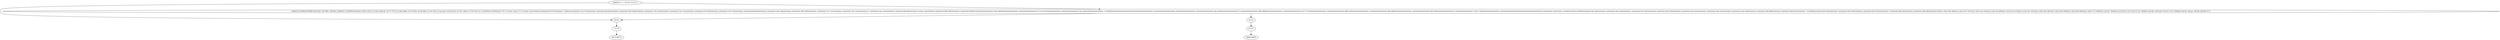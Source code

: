 strict digraph "" {
	"6a-6a" -> "73-73";
	"5e-5e" -> "67-67";
	"67-67" -> "8069-8069";
	"73-73" -> "8075-8075";
	"DASG({'1-1','23-23','3-21'})" -> "6a-6a";
	"DASG({'1-1','23-23','3-21'})" -> "DASG({'LOOP([\'LOOP([\\\'222-222\\\',\\\'87-90\\\',\\\'92-92\\\',\\\'DASG({\"LOOP([\\\\\\\'b4-b4\\\\\\\',\\\\\\\'b5-141\\\\\\\',\\\\\\\'\
142-142\\\\\\\'])\",\\\\\\\'77-77\\\\\\\',\\\\\\\'148-148\\\\\\\',\\\\\\\'76-76\\\\\\\',\\\\\\\'26-28\\\\\\\',\\\\\\\'7d-7d\\\\\\\',\\\\\\\'\
2a-2a\\\\\\\',\\\\\\\'b3-b3\\\\\\\',\\\\\\\'145-146\\\\\\\',\\\\\\\'78-7b\\\\\\\'})\\\',\\\'LOOP([\\\\\\\'LOOP([\\\\\\\\\\\\\\\'\
170-171\\\\\\\\\\\\\\\',\\\\\\\\\\\\\\\'172-172\\\\\\\\\\\\\\\',\\\\\\\\\\\\\\\'DASG({\\\\\\\\\\\\\\\\\\\\\\\\\\\\\\\'95-97\\\\\\\\\\\\\\\\\\\\\\\\\\\\\\\',\"\
DASG({\\\\\\\\\\\\\\\\\\\\\\\\\\\\\\\'152-153\\\\\\\\\\\\\\\\\\\\\\\\\\\\\\\',\\\\\\\\\\\\\\\\\\\\\\\\\\\\\\\'80-82\\\\\\\\\\\\\\\\\\\\\\\\\\\\\\\',\\\\\\\\\\\\\\\\\\\\\\\\\\\\\\\'\
304-384\\\\\\\\\\\\\\\\\\\\\\\\\\\\\\\',\\\\\\\\\\\\\\\\\\\\\\\\\\\\\\\'156-15d\\\\\\\\\\\\\\\\\\\\\\\\\\\\\\\',\\\\\\\\\\\\\\\\\\\\\\\\\\\\\\\'\
15e-15e\\\\\\\\\\\\\\\\\\\\\\\\\\\\\\\',\\\\\\\\\\\\\\\\\\\\\\\\\\\\\\\'15f-15f\\\\\\\\\\\\\\\\\\\\\\\\\\\\\\\',\\\\\\\\\\\\\\\\\\\\\\\\\\\\\\\'\
154-154\\\\\\\\\\\\\\\\\\\\\\\\\\\\\\\',\\\\\\\\\\\\\\\\\\\\\\\\\\\\\\\'84-84\\\\\\\\\\\\\\\\\\\\\\\\\\\\\\\',\\\\\\\\\\\\\\\\\\\\\\\\\\\\\\\'\
14b-14b\\\\\\\\\\\\\\\\\\\\\\\\\\\\\\\',\\\\\\\\\\\\\\\\\\\\\\\\\\\\\\\'385-385\\\\\\\\\\\\\\\\\\\\\\\\\\\\\\\',\\\\\\\\\\\\\\\\\\\\\\\\\\\\\\\'\
151-151\\\\\\\\\\\\\\\\\\\\\\\\\\\\\\\',\\\\\\\\\\\\\\\\\\\\\\\\\\\\\\\'161-161\\\\\\\\\\\\\\\\\\\\\\\\\\\\\\\'})\",\\\\\\\\\\\\\\\\\\\\\\\\\\\\\\\'\
14e-14e\\\\\\\\\\\\\\\\\\\\\\\\\\\\\\\',\\\\\\\\\\\\\\\\\\\\\\\\\\\\\\\'99-99\\\\\\\\\\\\\\\\\\\\\\\\\\\\\\\'})\\\\\\\\\\\\\\\',\\\\\\\\\\\\\\\'\
DASG({\\\\\\\\\\\\\\\\\\\\\\\\\\\\\\\'390-390\\\\\\\\\\\\\\\\\\\\\\\\\\\\\\\',\\\\\\\\\\\\\\\\\\\\\\\\\\\\\\\'DASG({\\\\\\\\\\\\\\\\\\\\\\\\\\\\\\\\\\\\\\\\\\\\\\\\\\\\\\\\\\\\\\\'\
164-169\\\\\\\\\\\\\\\\\\\\\\\\\\\\\\\\\\\\\\\\\\\\\\\\\\\\\\\\\\\\\\\',\\\\\\\\\\\\\\\\\\\\\\\\\\\\\\\\\\\\\\\\\\\\\\\\\\\\\\\\\\\\\\\'\
3c7-3c7\\\\\\\\\\\\\\\\\\\\\\\\\\\\\\\\\\\\\\\\\\\\\\\\\\\\\\\\\\\\\\\',\\\\\\\\\\\\\\\\\\\\\\\\\\\\\\\\\\\\\\\\\\\\\\\\\\\\\\\\\\\\\\\'\
16a-16a\\\\\\\\\\\\\\\\\\\\\\\\\\\\\\\\\\\\\\\\\\\\\\\\\\\\\\\\\\\\\\\',\"LOOP([\\\\\\\\\\\\\\\\\\\\\\\\\\\\\\\\\\\\\\\\\\\\\\\\\\\\\\\\\\\\\\\'\
b25-b25\\\\\\\\\\\\\\\\\\\\\\\\\\\\\\\\\\\\\\\\\\\\\\\\\\\\\\\\\\\\\\\',\\\\\\\\\\\\\\\\\\\\\\\\\\\\\\\\\\\\\\\\\\\\\\\\\\\\\\\\\\\\\\\'\
b26-c2f\\\\\\\\\\\\\\\\\\\\\\\\\\\\\\\\\\\\\\\\\\\\\\\\\\\\\\\\\\\\\\\',\\\\\\\\\\\\\\\\\\\\\\\\\\\\\\\\\\\\\\\\\\\\\\\\\\\\\\\\\\\\\\\'\
c30-c30\\\\\\\\\\\\\\\\\\\\\\\\\\\\\\\\\\\\\\\\\\\\\\\\\\\\\\\\\\\\\\\'])\",\\\\\\\\\\\\\\\\\\\\\\\\\\\\\\\\\\\\\\\\\\\\\\\\\\\\\\\\\\\\\\\'\
388-388\\\\\\\\\\\\\\\\\\\\\\\\\\\\\\\\\\\\\\\\\\\\\\\\\\\\\\\\\\\\\\\',\\\\\\\\\\\\\\\\\\\\\\\\\\\\\\\\\\\\\\\\\\\\\\\\\\\\\\\\\\\\\\\'\
c33-1727\\\\\\\\\\\\\\\\\\\\\\\\\\\\\\\\\\\\\\\\\\\\\\\\\\\\\\\\\\\\\\\',\\\\\\\\\\\\\\\\\\\\\\\\\\\\\\\\\\\\\\\\\\\\\\\\\\\\\\\\\\\\\\\'\
398-3c6\\\\\\\\\\\\\\\\\\\\\\\\\\\\\\\\\\\\\\\\\\\\\\\\\\\\\\\\\\\\\\\',\\\\\\\\\\\\\\\\\\\\\\\\\\\\\\\\\\\\\\\\\\\\\\\\\\\\\\\\\\\\\\\'\
38d-38d\\\\\\\\\\\\\\\\\\\\\\\\\\\\\\\\\\\\\\\\\\\\\\\\\\\\\\\\\\\\\\\',\\\\\\\\\\\\\\\\\\\\\\\\\\\\\\\\\\\\\\\\\\\\\\\\\\\\\\\\\\\\\\\'\
395-395\\\\\\\\\\\\\\\\\\\\\\\\\\\\\\\\\\\\\\\\\\\\\\\\\\\\\\\\\\\\\\\',\\\\\\\\\\\\\\\\\\\\\\\\\\\\\\\\\\\\\\\\\\\\\\\\\\\\\\\\\\\\\\\'\
1728-1728\\\\\\\\\\\\\\\\\\\\\\\\\\\\\\\\\\\\\\\\\\\\\\\\\\\\\\\\\\\\\\\',\\\\\\\\\\\\\\\\\\\\\\\\\\\\\\\\\\\\\\\\\\\\\\\\\\\\\\\\\\\\\\\'\
85d-b24\\\\\\\\\\\\\\\\\\\\\\\\\\\\\\\\\\\\\\\\\\\\\\\\\\\\\\\\\\\\\\\'})\\\\\\\\\\\\\\\\\\\\\\\\\\\\\\\'})\\\\\\\\\\\\\\\'])\\\\\\\',\\\\\\\'\
DASG({\\\\\\\\\\\\\\\'LOOP([\\\\\\\\\\\\\\\\\\\\\\\\\\\\\\\'2fe-2fe\\\\\\\\\\\\\\\\\\\\\\\\\\\\\\\',\\\\\\\\\\\\\\\\\\\\\\\\\\\\\\\'\
19a-1b4\\\\\\\\\\\\\\\\\\\\\\\\\\\\\\\',\\\\\\\\\\\\\\\\\\\\\\\\\\\\\\\'1b5-1b5\\\\\\\\\\\\\\\\\\\\\\\\\\\\\\\',\\\\\\\\\\\\\\\\\\\\\\\\\\\\\\\'\
228-259\\\\\\\\\\\\\\\\\\\\\\\\\\\\\\\',\\\\\\\\\\\\\\\\\\\\\\\\\\\\\\\'25a-25a\\\\\\\\\\\\\\\\\\\\\\\\\\\\\\\',\\\\\\\\\\\\\\\\\\\\\\\\\\\\\\\'\
1b8-1dc\\\\\\\\\\\\\\\\\\\\\\\\\\\\\\\',\\\\\\\\\\\\\\\\\\\\\\\\\\\\\\\'1dd-1dd\\\\\\\\\\\\\\\\\\\\\\\\\\\\\\\',\\\\\\\\\\\\\\\\\\\\\\\\\\\\\\\'\
28f-28f\\\\\\\\\\\\\\\\\\\\\\\\\\\\\\\',\\\\\\\\\\\\\\\\\\\\\\\\\\\\\\\'290-291\\\\\\\\\\\\\\\\\\\\\\\\\\\\\\\',\"LOOP([\\\\\\\\\\\\\\\\\\\\\\\\\\\\\\\'\
292-292\\\\\\\\\\\\\\\\\\\\\\\\\\\\\\\',\\\\\\\\\\\\\\\\\\\\\\\\\\\\\\\'293-2f2\\\\\\\\\\\\\\\\\\\\\\\\\\\\\\\',\\\\\\\\\\\\\\\\\\\\\\\\\\\\\\\'\
2f3-2f3\\\\\\\\\\\\\\\\\\\\\\\\\\\\\\\'])\",\\\\\\\\\\\\\\\\\\\\\\\\\\\\\\\'2f6-2fa\\\\\\\\\\\\\\\\\\\\\\\\\\\\\\\',\\\\\\\\\\\\\\\\\\\\\\\\\\\\\\\'\
2fb-2fb\\\\\\\\\\\\\\\\\\\\\\\\\\\\\\\'])\\\\\\\\\\\\\\\',\\\\\\\\\\\\\\\'1fb-1fb\\\\\\\\\\\\\\\',\\\\\\\\\\\\\\\'197-197\\\\\\\\\\\\\\\',\\\\\\\\\\\\\\\'\
1e0-1fa\\\\\\\\\\\\\\\',\\\\\\\\\\\\\\\'1fe-20f\\\\\\\\\\\\\\\',\\\\\\\\\\\\\\\'210-210\\\\\\\\\\\\\\\',\\\\\\\\\\\\\\\'301-301\\\\\\\\\\\\\\\',\\\\\\\\\\\\\\\'\
28c-28c\\\\\\\\\\\\\\\',\\\\\\\\\\\\\\\'16d-16d\\\\\\\\\\\\\\\',\\\\\\\\\\\\\\\'25d-28b\\\\\\\\\\\\\\\',\\\\\\\\\\\\\\\'175-196\\\\\\\\\\\\\\\'})\\\\\\\'])\\\',\"\
DASG({\\\'21f-21f\\\',\\\'213-21e\\\'})\"])\',\"DASG({\'a8-a8\',\'225-225\',\'9c-a7\'})\"])',\"DASG({'2d-5a','ab-ae','5b-5b','b0-b0'})\"})";
	"DASG({'LOOP([\'LOOP([\\\'222-222\\\',\\\'87-90\\\',\\\'92-92\\\',\\\'DASG({\"LOOP([\\\\\\\'b4-b4\\\\\\\',\\\\\\\'b5-141\\\\\\\',\\\\\\\'\
142-142\\\\\\\'])\",\\\\\\\'77-77\\\\\\\',\\\\\\\'148-148\\\\\\\',\\\\\\\'76-76\\\\\\\',\\\\\\\'26-28\\\\\\\',\\\\\\\'7d-7d\\\\\\\',\\\\\\\'\
2a-2a\\\\\\\',\\\\\\\'b3-b3\\\\\\\',\\\\\\\'145-146\\\\\\\',\\\\\\\'78-7b\\\\\\\'})\\\',\\\'LOOP([\\\\\\\'LOOP([\\\\\\\\\\\\\\\'\
170-171\\\\\\\\\\\\\\\',\\\\\\\\\\\\\\\'172-172\\\\\\\\\\\\\\\',\\\\\\\\\\\\\\\'DASG({\\\\\\\\\\\\\\\\\\\\\\\\\\\\\\\'95-97\\\\\\\\\\\\\\\\\\\\\\\\\\\\\\\',\"\
DASG({\\\\\\\\\\\\\\\\\\\\\\\\\\\\\\\'152-153\\\\\\\\\\\\\\\\\\\\\\\\\\\\\\\',\\\\\\\\\\\\\\\\\\\\\\\\\\\\\\\'80-82\\\\\\\\\\\\\\\\\\\\\\\\\\\\\\\',\\\\\\\\\\\\\\\\\\\\\\\\\\\\\\\'\
304-384\\\\\\\\\\\\\\\\\\\\\\\\\\\\\\\',\\\\\\\\\\\\\\\\\\\\\\\\\\\\\\\'156-15d\\\\\\\\\\\\\\\\\\\\\\\\\\\\\\\',\\\\\\\\\\\\\\\\\\\\\\\\\\\\\\\'\
15e-15e\\\\\\\\\\\\\\\\\\\\\\\\\\\\\\\',\\\\\\\\\\\\\\\\\\\\\\\\\\\\\\\'15f-15f\\\\\\\\\\\\\\\\\\\\\\\\\\\\\\\',\\\\\\\\\\\\\\\\\\\\\\\\\\\\\\\'\
154-154\\\\\\\\\\\\\\\\\\\\\\\\\\\\\\\',\\\\\\\\\\\\\\\\\\\\\\\\\\\\\\\'84-84\\\\\\\\\\\\\\\\\\\\\\\\\\\\\\\',\\\\\\\\\\\\\\\\\\\\\\\\\\\\\\\'\
14b-14b\\\\\\\\\\\\\\\\\\\\\\\\\\\\\\\',\\\\\\\\\\\\\\\\\\\\\\\\\\\\\\\'385-385\\\\\\\\\\\\\\\\\\\\\\\\\\\\\\\',\\\\\\\\\\\\\\\\\\\\\\\\\\\\\\\'\
151-151\\\\\\\\\\\\\\\\\\\\\\\\\\\\\\\',\\\\\\\\\\\\\\\\\\\\\\\\\\\\\\\'161-161\\\\\\\\\\\\\\\\\\\\\\\\\\\\\\\'})\",\\\\\\\\\\\\\\\\\\\\\\\\\\\\\\\'\
14e-14e\\\\\\\\\\\\\\\\\\\\\\\\\\\\\\\',\\\\\\\\\\\\\\\\\\\\\\\\\\\\\\\'99-99\\\\\\\\\\\\\\\\\\\\\\\\\\\\\\\'})\\\\\\\\\\\\\\\',\\\\\\\\\\\\\\\'\
DASG({\\\\\\\\\\\\\\\\\\\\\\\\\\\\\\\'390-390\\\\\\\\\\\\\\\\\\\\\\\\\\\\\\\',\\\\\\\\\\\\\\\\\\\\\\\\\\\\\\\'DASG({\\\\\\\\\\\\\\\\\\\\\\\\\\\\\\\\\\\\\\\\\\\\\\\\\\\\\\\\\\\\\\\'\
164-169\\\\\\\\\\\\\\\\\\\\\\\\\\\\\\\\\\\\\\\\\\\\\\\\\\\\\\\\\\\\\\\',\\\\\\\\\\\\\\\\\\\\\\\\\\\\\\\\\\\\\\\\\\\\\\\\\\\\\\\\\\\\\\\'\
3c7-3c7\\\\\\\\\\\\\\\\\\\\\\\\\\\\\\\\\\\\\\\\\\\\\\\\\\\\\\\\\\\\\\\',\\\\\\\\\\\\\\\\\\\\\\\\\\\\\\\\\\\\\\\\\\\\\\\\\\\\\\\\\\\\\\\'\
16a-16a\\\\\\\\\\\\\\\\\\\\\\\\\\\\\\\\\\\\\\\\\\\\\\\\\\\\\\\\\\\\\\\',\"LOOP([\\\\\\\\\\\\\\\\\\\\\\\\\\\\\\\\\\\\\\\\\\\\\\\\\\\\\\\\\\\\\\\'\
b25-b25\\\\\\\\\\\\\\\\\\\\\\\\\\\\\\\\\\\\\\\\\\\\\\\\\\\\\\\\\\\\\\\',\\\\\\\\\\\\\\\\\\\\\\\\\\\\\\\\\\\\\\\\\\\\\\\\\\\\\\\\\\\\\\\'\
b26-c2f\\\\\\\\\\\\\\\\\\\\\\\\\\\\\\\\\\\\\\\\\\\\\\\\\\\\\\\\\\\\\\\',\\\\\\\\\\\\\\\\\\\\\\\\\\\\\\\\\\\\\\\\\\\\\\\\\\\\\\\\\\\\\\\'\
c30-c30\\\\\\\\\\\\\\\\\\\\\\\\\\\\\\\\\\\\\\\\\\\\\\\\\\\\\\\\\\\\\\\'])\",\\\\\\\\\\\\\\\\\\\\\\\\\\\\\\\\\\\\\\\\\\\\\\\\\\\\\\\\\\\\\\\'\
388-388\\\\\\\\\\\\\\\\\\\\\\\\\\\\\\\\\\\\\\\\\\\\\\\\\\\\\\\\\\\\\\\',\\\\\\\\\\\\\\\\\\\\\\\\\\\\\\\\\\\\\\\\\\\\\\\\\\\\\\\\\\\\\\\'\
c33-1727\\\\\\\\\\\\\\\\\\\\\\\\\\\\\\\\\\\\\\\\\\\\\\\\\\\\\\\\\\\\\\\',\\\\\\\\\\\\\\\\\\\\\\\\\\\\\\\\\\\\\\\\\\\\\\\\\\\\\\\\\\\\\\\'\
398-3c6\\\\\\\\\\\\\\\\\\\\\\\\\\\\\\\\\\\\\\\\\\\\\\\\\\\\\\\\\\\\\\\',\\\\\\\\\\\\\\\\\\\\\\\\\\\\\\\\\\\\\\\\\\\\\\\\\\\\\\\\\\\\\\\'\
38d-38d\\\\\\\\\\\\\\\\\\\\\\\\\\\\\\\\\\\\\\\\\\\\\\\\\\\\\\\\\\\\\\\',\\\\\\\\\\\\\\\\\\\\\\\\\\\\\\\\\\\\\\\\\\\\\\\\\\\\\\\\\\\\\\\'\
395-395\\\\\\\\\\\\\\\\\\\\\\\\\\\\\\\\\\\\\\\\\\\\\\\\\\\\\\\\\\\\\\\',\\\\\\\\\\\\\\\\\\\\\\\\\\\\\\\\\\\\\\\\\\\\\\\\\\\\\\\\\\\\\\\'\
1728-1728\\\\\\\\\\\\\\\\\\\\\\\\\\\\\\\\\\\\\\\\\\\\\\\\\\\\\\\\\\\\\\\',\\\\\\\\\\\\\\\\\\\\\\\\\\\\\\\\\\\\\\\\\\\\\\\\\\\\\\\\\\\\\\\'\
85d-b24\\\\\\\\\\\\\\\\\\\\\\\\\\\\\\\\\\\\\\\\\\\\\\\\\\\\\\\\\\\\\\\'})\\\\\\\\\\\\\\\\\\\\\\\\\\\\\\\'})\\\\\\\\\\\\\\\'])\\\\\\\',\\\\\\\'\
DASG({\\\\\\\\\\\\\\\'LOOP([\\\\\\\\\\\\\\\\\\\\\\\\\\\\\\\'2fe-2fe\\\\\\\\\\\\\\\\\\\\\\\\\\\\\\\',\\\\\\\\\\\\\\\\\\\\\\\\\\\\\\\'\
19a-1b4\\\\\\\\\\\\\\\\\\\\\\\\\\\\\\\',\\\\\\\\\\\\\\\\\\\\\\\\\\\\\\\'1b5-1b5\\\\\\\\\\\\\\\\\\\\\\\\\\\\\\\',\\\\\\\\\\\\\\\\\\\\\\\\\\\\\\\'\
228-259\\\\\\\\\\\\\\\\\\\\\\\\\\\\\\\',\\\\\\\\\\\\\\\\\\\\\\\\\\\\\\\'25a-25a\\\\\\\\\\\\\\\\\\\\\\\\\\\\\\\',\\\\\\\\\\\\\\\\\\\\\\\\\\\\\\\'\
1b8-1dc\\\\\\\\\\\\\\\\\\\\\\\\\\\\\\\',\\\\\\\\\\\\\\\\\\\\\\\\\\\\\\\'1dd-1dd\\\\\\\\\\\\\\\\\\\\\\\\\\\\\\\',\\\\\\\\\\\\\\\\\\\\\\\\\\\\\\\'\
28f-28f\\\\\\\\\\\\\\\\\\\\\\\\\\\\\\\',\\\\\\\\\\\\\\\\\\\\\\\\\\\\\\\'290-291\\\\\\\\\\\\\\\\\\\\\\\\\\\\\\\',\"LOOP([\\\\\\\\\\\\\\\\\\\\\\\\\\\\\\\'\
292-292\\\\\\\\\\\\\\\\\\\\\\\\\\\\\\\',\\\\\\\\\\\\\\\\\\\\\\\\\\\\\\\'293-2f2\\\\\\\\\\\\\\\\\\\\\\\\\\\\\\\',\\\\\\\\\\\\\\\\\\\\\\\\\\\\\\\'\
2f3-2f3\\\\\\\\\\\\\\\\\\\\\\\\\\\\\\\'])\",\\\\\\\\\\\\\\\\\\\\\\\\\\\\\\\'2f6-2fa\\\\\\\\\\\\\\\\\\\\\\\\\\\\\\\',\\\\\\\\\\\\\\\\\\\\\\\\\\\\\\\'\
2fb-2fb\\\\\\\\\\\\\\\\\\\\\\\\\\\\\\\'])\\\\\\\\\\\\\\\',\\\\\\\\\\\\\\\'1fb-1fb\\\\\\\\\\\\\\\',\\\\\\\\\\\\\\\'197-197\\\\\\\\\\\\\\\',\\\\\\\\\\\\\\\'\
1e0-1fa\\\\\\\\\\\\\\\',\\\\\\\\\\\\\\\'1fe-20f\\\\\\\\\\\\\\\',\\\\\\\\\\\\\\\'210-210\\\\\\\\\\\\\\\',\\\\\\\\\\\\\\\'301-301\\\\\\\\\\\\\\\',\\\\\\\\\\\\\\\'\
28c-28c\\\\\\\\\\\\\\\',\\\\\\\\\\\\\\\'16d-16d\\\\\\\\\\\\\\\',\\\\\\\\\\\\\\\'25d-28b\\\\\\\\\\\\\\\',\\\\\\\\\\\\\\\'175-196\\\\\\\\\\\\\\\'})\\\\\\\'])\\\',\"\
DASG({\\\'21f-21f\\\',\\\'213-21e\\\'})\"])\',\"DASG({\'a8-a8\',\'225-225\',\'9c-a7\'})\"])',\"DASG({'2d-5a','ab-ae','5b-5b','b0-b0'})\"})" -> "6a-6a";
	"DASG({'LOOP([\'LOOP([\\\'222-222\\\',\\\'87-90\\\',\\\'92-92\\\',\\\'DASG({\"LOOP([\\\\\\\'b4-b4\\\\\\\',\\\\\\\'b5-141\\\\\\\',\\\\\\\'\
142-142\\\\\\\'])\",\\\\\\\'77-77\\\\\\\',\\\\\\\'148-148\\\\\\\',\\\\\\\'76-76\\\\\\\',\\\\\\\'26-28\\\\\\\',\\\\\\\'7d-7d\\\\\\\',\\\\\\\'\
2a-2a\\\\\\\',\\\\\\\'b3-b3\\\\\\\',\\\\\\\'145-146\\\\\\\',\\\\\\\'78-7b\\\\\\\'})\\\',\\\'LOOP([\\\\\\\'LOOP([\\\\\\\\\\\\\\\'\
170-171\\\\\\\\\\\\\\\',\\\\\\\\\\\\\\\'172-172\\\\\\\\\\\\\\\',\\\\\\\\\\\\\\\'DASG({\\\\\\\\\\\\\\\\\\\\\\\\\\\\\\\'95-97\\\\\\\\\\\\\\\\\\\\\\\\\\\\\\\',\"\
DASG({\\\\\\\\\\\\\\\\\\\\\\\\\\\\\\\'152-153\\\\\\\\\\\\\\\\\\\\\\\\\\\\\\\',\\\\\\\\\\\\\\\\\\\\\\\\\\\\\\\'80-82\\\\\\\\\\\\\\\\\\\\\\\\\\\\\\\',\\\\\\\\\\\\\\\\\\\\\\\\\\\\\\\'\
304-384\\\\\\\\\\\\\\\\\\\\\\\\\\\\\\\',\\\\\\\\\\\\\\\\\\\\\\\\\\\\\\\'156-15d\\\\\\\\\\\\\\\\\\\\\\\\\\\\\\\',\\\\\\\\\\\\\\\\\\\\\\\\\\\\\\\'\
15e-15e\\\\\\\\\\\\\\\\\\\\\\\\\\\\\\\',\\\\\\\\\\\\\\\\\\\\\\\\\\\\\\\'15f-15f\\\\\\\\\\\\\\\\\\\\\\\\\\\\\\\',\\\\\\\\\\\\\\\\\\\\\\\\\\\\\\\'\
154-154\\\\\\\\\\\\\\\\\\\\\\\\\\\\\\\',\\\\\\\\\\\\\\\\\\\\\\\\\\\\\\\'84-84\\\\\\\\\\\\\\\\\\\\\\\\\\\\\\\',\\\\\\\\\\\\\\\\\\\\\\\\\\\\\\\'\
14b-14b\\\\\\\\\\\\\\\\\\\\\\\\\\\\\\\',\\\\\\\\\\\\\\\\\\\\\\\\\\\\\\\'385-385\\\\\\\\\\\\\\\\\\\\\\\\\\\\\\\',\\\\\\\\\\\\\\\\\\\\\\\\\\\\\\\'\
151-151\\\\\\\\\\\\\\\\\\\\\\\\\\\\\\\',\\\\\\\\\\\\\\\\\\\\\\\\\\\\\\\'161-161\\\\\\\\\\\\\\\\\\\\\\\\\\\\\\\'})\",\\\\\\\\\\\\\\\\\\\\\\\\\\\\\\\'\
14e-14e\\\\\\\\\\\\\\\\\\\\\\\\\\\\\\\',\\\\\\\\\\\\\\\\\\\\\\\\\\\\\\\'99-99\\\\\\\\\\\\\\\\\\\\\\\\\\\\\\\'})\\\\\\\\\\\\\\\',\\\\\\\\\\\\\\\'\
DASG({\\\\\\\\\\\\\\\\\\\\\\\\\\\\\\\'390-390\\\\\\\\\\\\\\\\\\\\\\\\\\\\\\\',\\\\\\\\\\\\\\\\\\\\\\\\\\\\\\\'DASG({\\\\\\\\\\\\\\\\\\\\\\\\\\\\\\\\\\\\\\\\\\\\\\\\\\\\\\\\\\\\\\\'\
164-169\\\\\\\\\\\\\\\\\\\\\\\\\\\\\\\\\\\\\\\\\\\\\\\\\\\\\\\\\\\\\\\',\\\\\\\\\\\\\\\\\\\\\\\\\\\\\\\\\\\\\\\\\\\\\\\\\\\\\\\\\\\\\\\'\
3c7-3c7\\\\\\\\\\\\\\\\\\\\\\\\\\\\\\\\\\\\\\\\\\\\\\\\\\\\\\\\\\\\\\\',\\\\\\\\\\\\\\\\\\\\\\\\\\\\\\\\\\\\\\\\\\\\\\\\\\\\\\\\\\\\\\\'\
16a-16a\\\\\\\\\\\\\\\\\\\\\\\\\\\\\\\\\\\\\\\\\\\\\\\\\\\\\\\\\\\\\\\',\"LOOP([\\\\\\\\\\\\\\\\\\\\\\\\\\\\\\\\\\\\\\\\\\\\\\\\\\\\\\\\\\\\\\\'\
b25-b25\\\\\\\\\\\\\\\\\\\\\\\\\\\\\\\\\\\\\\\\\\\\\\\\\\\\\\\\\\\\\\\',\\\\\\\\\\\\\\\\\\\\\\\\\\\\\\\\\\\\\\\\\\\\\\\\\\\\\\\\\\\\\\\'\
b26-c2f\\\\\\\\\\\\\\\\\\\\\\\\\\\\\\\\\\\\\\\\\\\\\\\\\\\\\\\\\\\\\\\',\\\\\\\\\\\\\\\\\\\\\\\\\\\\\\\\\\\\\\\\\\\\\\\\\\\\\\\\\\\\\\\'\
c30-c30\\\\\\\\\\\\\\\\\\\\\\\\\\\\\\\\\\\\\\\\\\\\\\\\\\\\\\\\\\\\\\\'])\",\\\\\\\\\\\\\\\\\\\\\\\\\\\\\\\\\\\\\\\\\\\\\\\\\\\\\\\\\\\\\\\'\
388-388\\\\\\\\\\\\\\\\\\\\\\\\\\\\\\\\\\\\\\\\\\\\\\\\\\\\\\\\\\\\\\\',\\\\\\\\\\\\\\\\\\\\\\\\\\\\\\\\\\\\\\\\\\\\\\\\\\\\\\\\\\\\\\\'\
c33-1727\\\\\\\\\\\\\\\\\\\\\\\\\\\\\\\\\\\\\\\\\\\\\\\\\\\\\\\\\\\\\\\',\\\\\\\\\\\\\\\\\\\\\\\\\\\\\\\\\\\\\\\\\\\\\\\\\\\\\\\\\\\\\\\'\
398-3c6\\\\\\\\\\\\\\\\\\\\\\\\\\\\\\\\\\\\\\\\\\\\\\\\\\\\\\\\\\\\\\\',\\\\\\\\\\\\\\\\\\\\\\\\\\\\\\\\\\\\\\\\\\\\\\\\\\\\\\\\\\\\\\\'\
38d-38d\\\\\\\\\\\\\\\\\\\\\\\\\\\\\\\\\\\\\\\\\\\\\\\\\\\\\\\\\\\\\\\',\\\\\\\\\\\\\\\\\\\\\\\\\\\\\\\\\\\\\\\\\\\\\\\\\\\\\\\\\\\\\\\'\
395-395\\\\\\\\\\\\\\\\\\\\\\\\\\\\\\\\\\\\\\\\\\\\\\\\\\\\\\\\\\\\\\\',\\\\\\\\\\\\\\\\\\\\\\\\\\\\\\\\\\\\\\\\\\\\\\\\\\\\\\\\\\\\\\\'\
1728-1728\\\\\\\\\\\\\\\\\\\\\\\\\\\\\\\\\\\\\\\\\\\\\\\\\\\\\\\\\\\\\\\',\\\\\\\\\\\\\\\\\\\\\\\\\\\\\\\\\\\\\\\\\\\\\\\\\\\\\\\\\\\\\\\'\
85d-b24\\\\\\\\\\\\\\\\\\\\\\\\\\\\\\\\\\\\\\\\\\\\\\\\\\\\\\\\\\\\\\\'})\\\\\\\\\\\\\\\\\\\\\\\\\\\\\\\'})\\\\\\\\\\\\\\\'])\\\\\\\',\\\\\\\'\
DASG({\\\\\\\\\\\\\\\'LOOP([\\\\\\\\\\\\\\\\\\\\\\\\\\\\\\\'2fe-2fe\\\\\\\\\\\\\\\\\\\\\\\\\\\\\\\',\\\\\\\\\\\\\\\\\\\\\\\\\\\\\\\'\
19a-1b4\\\\\\\\\\\\\\\\\\\\\\\\\\\\\\\',\\\\\\\\\\\\\\\\\\\\\\\\\\\\\\\'1b5-1b5\\\\\\\\\\\\\\\\\\\\\\\\\\\\\\\',\\\\\\\\\\\\\\\\\\\\\\\\\\\\\\\'\
228-259\\\\\\\\\\\\\\\\\\\\\\\\\\\\\\\',\\\\\\\\\\\\\\\\\\\\\\\\\\\\\\\'25a-25a\\\\\\\\\\\\\\\\\\\\\\\\\\\\\\\',\\\\\\\\\\\\\\\\\\\\\\\\\\\\\\\'\
1b8-1dc\\\\\\\\\\\\\\\\\\\\\\\\\\\\\\\',\\\\\\\\\\\\\\\\\\\\\\\\\\\\\\\'1dd-1dd\\\\\\\\\\\\\\\\\\\\\\\\\\\\\\\',\\\\\\\\\\\\\\\\\\\\\\\\\\\\\\\'\
28f-28f\\\\\\\\\\\\\\\\\\\\\\\\\\\\\\\',\\\\\\\\\\\\\\\\\\\\\\\\\\\\\\\'290-291\\\\\\\\\\\\\\\\\\\\\\\\\\\\\\\',\"LOOP([\\\\\\\\\\\\\\\\\\\\\\\\\\\\\\\'\
292-292\\\\\\\\\\\\\\\\\\\\\\\\\\\\\\\',\\\\\\\\\\\\\\\\\\\\\\\\\\\\\\\'293-2f2\\\\\\\\\\\\\\\\\\\\\\\\\\\\\\\',\\\\\\\\\\\\\\\\\\\\\\\\\\\\\\\'\
2f3-2f3\\\\\\\\\\\\\\\\\\\\\\\\\\\\\\\'])\",\\\\\\\\\\\\\\\\\\\\\\\\\\\\\\\'2f6-2fa\\\\\\\\\\\\\\\\\\\\\\\\\\\\\\\',\\\\\\\\\\\\\\\\\\\\\\\\\\\\\\\'\
2fb-2fb\\\\\\\\\\\\\\\\\\\\\\\\\\\\\\\'])\\\\\\\\\\\\\\\',\\\\\\\\\\\\\\\'1fb-1fb\\\\\\\\\\\\\\\',\\\\\\\\\\\\\\\'197-197\\\\\\\\\\\\\\\',\\\\\\\\\\\\\\\'\
1e0-1fa\\\\\\\\\\\\\\\',\\\\\\\\\\\\\\\'1fe-20f\\\\\\\\\\\\\\\',\\\\\\\\\\\\\\\'210-210\\\\\\\\\\\\\\\',\\\\\\\\\\\\\\\'301-301\\\\\\\\\\\\\\\',\\\\\\\\\\\\\\\'\
28c-28c\\\\\\\\\\\\\\\',\\\\\\\\\\\\\\\'16d-16d\\\\\\\\\\\\\\\',\\\\\\\\\\\\\\\'25d-28b\\\\\\\\\\\\\\\',\\\\\\\\\\\\\\\'175-196\\\\\\\\\\\\\\\'})\\\\\\\'])\\\',\"\
DASG({\\\'21f-21f\\\',\\\'213-21e\\\'})\"])\',\"DASG({\'a8-a8\',\'225-225\',\'9c-a7\'})\"])',\"DASG({'2d-5a','ab-ae','5b-5b','b0-b0'})\"})" -> "5e-5e";
}
